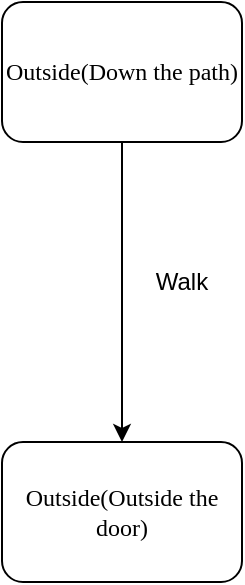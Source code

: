 <mxfile version="14.6.13" type="device"><diagram name="Page-1" id="8ce9d11a-91a2-4d17-14d8-a56ed91bf033"><mxGraphModel dx="2062" dy="1122" grid="1" gridSize="10" guides="1" tooltips="1" connect="1" arrows="1" fold="1" page="1" pageScale="1" pageWidth="1100" pageHeight="850" background="#ffffff" math="0" shadow="0"><root><mxCell id="0"/><mxCell id="1" parent="0"/><mxCell id="sXCiKZpJheie9pMEeZgx-1" style="edgeStyle=orthogonalEdgeStyle;rounded=0;orthogonalLoop=1;jettySize=auto;html=1;" edge="1" parent="1" source="17ea667e15c223fc-2"><mxGeometry relative="1" as="geometry"><mxPoint x="500" y="300" as="targetPoint"/></mxGeometry></mxCell><mxCell id="17ea667e15c223fc-2" value="Outside(Down the path)" style="rounded=1;whiteSpace=wrap;html=1;shadow=0;labelBackgroundColor=none;strokeWidth=1;fontFamily=Verdana;fontSize=12;align=center;" parent="1" vertex="1"><mxGeometry x="440" y="80" width="120" height="70" as="geometry"/></mxCell><mxCell id="sXCiKZpJheie9pMEeZgx-2" value="Walk" style="text;html=1;strokeColor=none;fillColor=none;align=center;verticalAlign=middle;whiteSpace=wrap;rounded=0;" vertex="1" parent="1"><mxGeometry x="510" y="210" width="40" height="20" as="geometry"/></mxCell><mxCell id="sXCiKZpJheie9pMEeZgx-3" value="Outside(Outside the door)" style="rounded=1;whiteSpace=wrap;html=1;shadow=0;labelBackgroundColor=none;strokeWidth=1;fontFamily=Verdana;fontSize=12;align=center;" vertex="1" parent="1"><mxGeometry x="440" y="300" width="120" height="70" as="geometry"/></mxCell></root></mxGraphModel></diagram></mxfile>